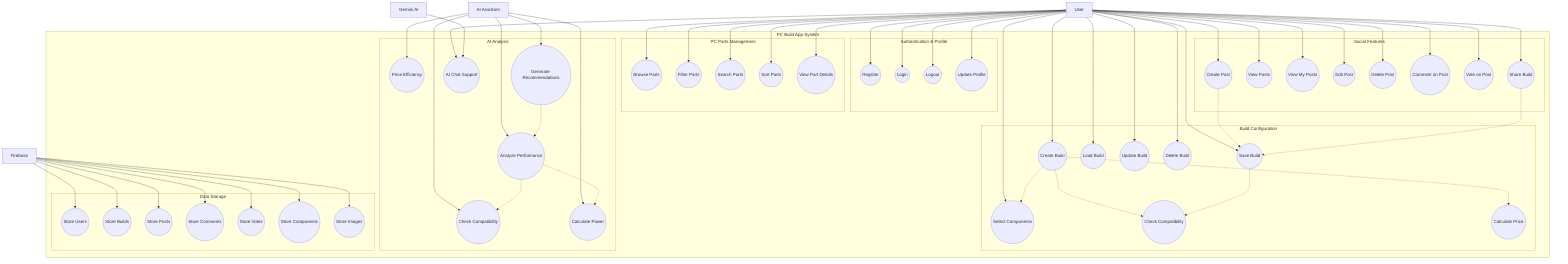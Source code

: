 graph TD
    %% Actors
    User["User"]
    AI["AI Assistant"]
    Firebase["Firebase"]
    Gemini["Gemini AI"]

    %% System boundary
    subgraph PCBuildApp["PC Build App System"]
        %% Authentication & Profile Management
        subgraph Auth["Authentication & Profile"]
            UC1((Register))
            UC2((Login))
            UC3((Logout))
            UC4((Update Profile))
        end

        %% PC Parts Management
        subgraph Parts["PC Parts Management"]
            UC5((Browse Parts))
            UC6((Filter Parts))
            UC7((Search Parts))
            UC8((Sort Parts))
            UC9((View Part Details))
        end

        %% PC Build Configuration
        subgraph Build["Build Configuration"]
            UC10((Create Build))
            UC11((Select Components))
            UC12((Check Compatibility))
            UC13((Calculate Price))
            UC14((Save Build))
            UC15((Load Build))
            UC16((Update Build))
            UC17((Delete Build))
        end

        %% AI Analysis & Recommendations
        subgraph AIAnalysis["AI Analysis"]
            UC18((Analyze Performance))
            UC19((Check Compatibility))
            UC20((Calculate Power))
            UC21((Price Efficiency))
            UC22((Generate Recommendations))
            UC23((AI Chat Support))
        end

        %% Social Features
        subgraph Social["Social Features"]
            UC24((Create Post))
            UC25((View Posts))
            UC26((View My Posts))
            UC27((Edit Post))
            UC28((Delete Post))
            UC29((Comment on Post))
            UC30((Vote on Post))
            UC31((Share Build))
        end

        %% Data Storage
        subgraph Storage["Data Storage"]
            UC32((Store Users))
            UC33((Store Builds))
            UC34((Store Posts))
            UC35((Store Comments))
            UC36((Store Votes))
            UC37((Store Components))
            UC38((Store Images))
        end
    end

    %% User relationships
    User --> UC1
    User --> UC2
    User --> UC3
    User --> UC4
    User --> UC5
    User --> UC6
    User --> UC7
    User --> UC8
    User --> UC9
    User --> UC10
    User --> UC11
    User --> UC14
    User --> UC15
    User --> UC16
    User --> UC17
    User --> UC23
    User --> UC24
    User --> UC25
    User --> UC26
    User --> UC27
    User --> UC28
    User --> UC29
    User --> UC30
    User --> UC31

    %% AI Assistant relationships
    AI --> UC18
    AI --> UC19
    AI --> UC20
    AI --> UC21
    AI --> UC22

    %% Gemini AI relationships
    Gemini --> UC23

    %% Firebase relationships
    Firebase --> UC32
    Firebase --> UC33
    Firebase --> UC34
    Firebase --> UC35
    Firebase --> UC36
    Firebase --> UC37
    Firebase --> UC38

    %% Include relationships
    UC10 -.-> UC11
    UC10 -.-> UC12
    UC10 -.-> UC13
    UC14 -.-> UC12
    UC24 -.-> UC14
    UC18 -.-> UC19
    UC18 -.-> UC20

    %% Extend relationships
    UC22 -.-> UC18
    UC31 -.-> UC14